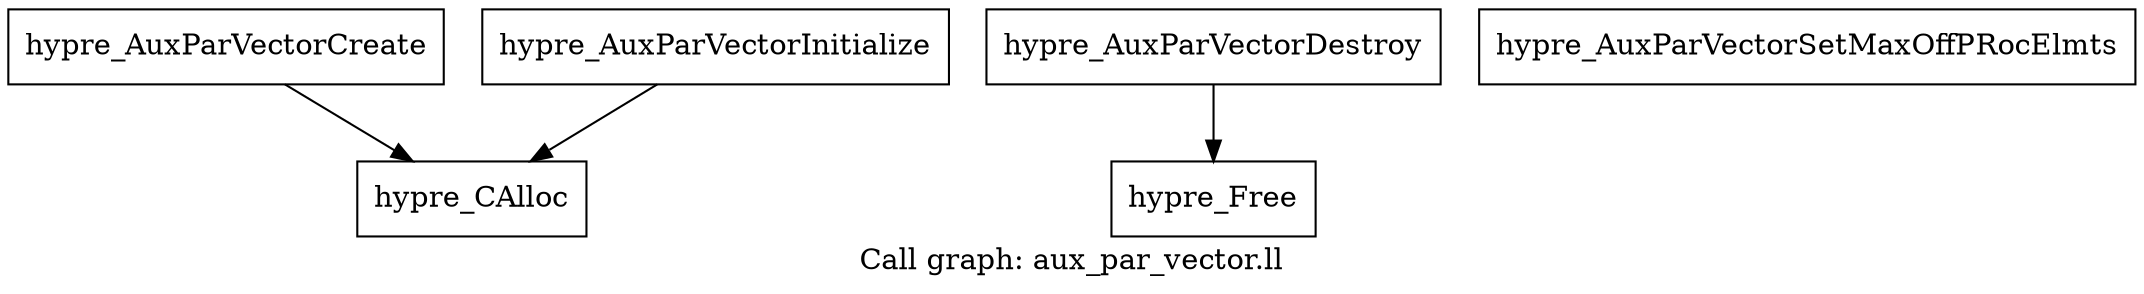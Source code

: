 digraph "Call graph: aux_par_vector.ll" {
	label="Call graph: aux_par_vector.ll";

	Node0x5618c5727420 [shape=record,label="{hypre_AuxParVectorCreate}"];
	Node0x5618c5727420 -> Node0x5618c57274d0;
	Node0x5618c57274d0 [shape=record,label="{hypre_CAlloc}"];
	Node0x5618c5727990 [shape=record,label="{hypre_AuxParVectorDestroy}"];
	Node0x5618c5727990 -> Node0x5618c5727a10;
	Node0x5618c5727a10 [shape=record,label="{hypre_Free}"];
	Node0x5618c5727b70 [shape=record,label="{hypre_AuxParVectorInitialize}"];
	Node0x5618c5727b70 -> Node0x5618c57274d0;
	Node0x5618c5727d70 [shape=record,label="{hypre_AuxParVectorSetMaxOffPRocElmts}"];
}
